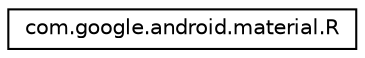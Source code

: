 digraph "Graphical Class Hierarchy"
{
 // LATEX_PDF_SIZE
  edge [fontname="Helvetica",fontsize="10",labelfontname="Helvetica",labelfontsize="10"];
  node [fontname="Helvetica",fontsize="10",shape=record];
  rankdir="LR";
  Node0 [label="com.google.android.material.R",height=0.2,width=0.4,color="black", fillcolor="white", style="filled",URL="$classcom_1_1google_1_1android_1_1material_1_1_r.html",tooltip=" "];
}
